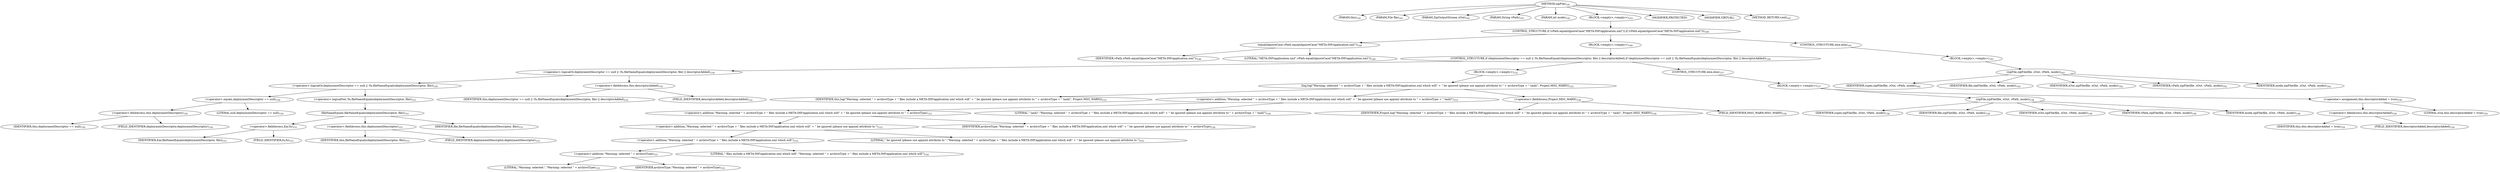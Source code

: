 digraph "zipFile" {  
"140" [label = <(METHOD,zipFile)<SUB>141</SUB>> ]
"13" [label = <(PARAM,this)<SUB>141</SUB>> ]
"141" [label = <(PARAM,File file)<SUB>141</SUB>> ]
"142" [label = <(PARAM,ZipOutputStream zOut)<SUB>141</SUB>> ]
"143" [label = <(PARAM,String vPath)<SUB>141</SUB>> ]
"144" [label = <(PARAM,int mode)<SUB>142</SUB>> ]
"145" [label = <(BLOCK,&lt;empty&gt;,&lt;empty&gt;)<SUB>143</SUB>> ]
"146" [label = <(CONTROL_STRUCTURE,if (vPath.equalsIgnoreCase(&quot;META-INF/application.xml&quot;)),if (vPath.equalsIgnoreCase(&quot;META-INF/application.xml&quot;)))<SUB>149</SUB>> ]
"147" [label = <(equalsIgnoreCase,vPath.equalsIgnoreCase(&quot;META-INF/application.xml&quot;))<SUB>149</SUB>> ]
"148" [label = <(IDENTIFIER,vPath,vPath.equalsIgnoreCase(&quot;META-INF/application.xml&quot;))<SUB>149</SUB>> ]
"149" [label = <(LITERAL,&quot;META-INF/application.xml&quot;,vPath.equalsIgnoreCase(&quot;META-INF/application.xml&quot;))<SUB>149</SUB>> ]
"150" [label = <(BLOCK,&lt;empty&gt;,&lt;empty&gt;)<SUB>149</SUB>> ]
"151" [label = <(CONTROL_STRUCTURE,if (deploymentDescriptor == null || !fu.fileNameEquals(deploymentDescriptor, file) || descriptorAdded),if (deploymentDescriptor == null || !fu.fileNameEquals(deploymentDescriptor, file) || descriptorAdded))<SUB>150</SUB>> ]
"152" [label = <(&lt;operator&gt;.logicalOr,deploymentDescriptor == null || !fu.fileNameEquals(deploymentDescriptor, file) || descriptorAdded)<SUB>150</SUB>> ]
"153" [label = <(&lt;operator&gt;.logicalOr,deploymentDescriptor == null || !fu.fileNameEquals(deploymentDescriptor, file))<SUB>150</SUB>> ]
"154" [label = <(&lt;operator&gt;.equals,deploymentDescriptor == null)<SUB>150</SUB>> ]
"155" [label = <(&lt;operator&gt;.fieldAccess,this.deploymentDescriptor)<SUB>150</SUB>> ]
"156" [label = <(IDENTIFIER,this,deploymentDescriptor == null)<SUB>150</SUB>> ]
"157" [label = <(FIELD_IDENTIFIER,deploymentDescriptor,deploymentDescriptor)<SUB>150</SUB>> ]
"158" [label = <(LITERAL,null,deploymentDescriptor == null)<SUB>150</SUB>> ]
"159" [label = <(&lt;operator&gt;.logicalNot,!fu.fileNameEquals(deploymentDescriptor, file))<SUB>151</SUB>> ]
"160" [label = <(fileNameEquals,fileNameEquals(deploymentDescriptor, file))<SUB>151</SUB>> ]
"161" [label = <(&lt;operator&gt;.fieldAccess,Ear.fu)<SUB>151</SUB>> ]
"162" [label = <(IDENTIFIER,Ear,fileNameEquals(deploymentDescriptor, file))<SUB>151</SUB>> ]
"163" [label = <(FIELD_IDENTIFIER,fu,fu)<SUB>151</SUB>> ]
"164" [label = <(&lt;operator&gt;.fieldAccess,this.deploymentDescriptor)<SUB>151</SUB>> ]
"165" [label = <(IDENTIFIER,this,fileNameEquals(deploymentDescriptor, file))<SUB>151</SUB>> ]
"166" [label = <(FIELD_IDENTIFIER,deploymentDescriptor,deploymentDescriptor)<SUB>151</SUB>> ]
"167" [label = <(IDENTIFIER,file,fileNameEquals(deploymentDescriptor, file))<SUB>151</SUB>> ]
"168" [label = <(&lt;operator&gt;.fieldAccess,this.descriptorAdded)<SUB>152</SUB>> ]
"169" [label = <(IDENTIFIER,this,deploymentDescriptor == null || !fu.fileNameEquals(deploymentDescriptor, file) || descriptorAdded)<SUB>152</SUB>> ]
"170" [label = <(FIELD_IDENTIFIER,descriptorAdded,descriptorAdded)<SUB>152</SUB>> ]
"171" [label = <(BLOCK,&lt;empty&gt;,&lt;empty&gt;)<SUB>152</SUB>> ]
"172" [label = <(log,log(&quot;Warning: selected &quot; + archiveType + &quot; files include a META-INF/application.xml which will&quot; + &quot; be ignored (please use appxml attribute to &quot; + archiveType + &quot; task)&quot;, Project.MSG_WARN))<SUB>153</SUB>> ]
"12" [label = <(IDENTIFIER,this,log(&quot;Warning: selected &quot; + archiveType + &quot; files include a META-INF/application.xml which will&quot; + &quot; be ignored (please use appxml attribute to &quot; + archiveType + &quot; task)&quot;, Project.MSG_WARN))<SUB>153</SUB>> ]
"173" [label = <(&lt;operator&gt;.addition,&quot;Warning: selected &quot; + archiveType + &quot; files include a META-INF/application.xml which will&quot; + &quot; be ignored (please use appxml attribute to &quot; + archiveType + &quot; task)&quot;)<SUB>153</SUB>> ]
"174" [label = <(&lt;operator&gt;.addition,&quot;Warning: selected &quot; + archiveType + &quot; files include a META-INF/application.xml which will&quot; + &quot; be ignored (please use appxml attribute to &quot; + archiveType)<SUB>153</SUB>> ]
"175" [label = <(&lt;operator&gt;.addition,&quot;Warning: selected &quot; + archiveType + &quot; files include a META-INF/application.xml which will&quot; + &quot; be ignored (please use appxml attribute to &quot;)<SUB>153</SUB>> ]
"176" [label = <(&lt;operator&gt;.addition,&quot;Warning: selected &quot; + archiveType + &quot; files include a META-INF/application.xml which will&quot;)<SUB>153</SUB>> ]
"177" [label = <(&lt;operator&gt;.addition,&quot;Warning: selected &quot; + archiveType)<SUB>153</SUB>> ]
"178" [label = <(LITERAL,&quot;Warning: selected &quot;,&quot;Warning: selected &quot; + archiveType)<SUB>153</SUB>> ]
"179" [label = <(IDENTIFIER,archiveType,&quot;Warning: selected &quot; + archiveType)<SUB>153</SUB>> ]
"180" [label = <(LITERAL,&quot; files include a META-INF/application.xml which will&quot;,&quot;Warning: selected &quot; + archiveType + &quot; files include a META-INF/application.xml which will&quot;)<SUB>154</SUB>> ]
"181" [label = <(LITERAL,&quot; be ignored (please use appxml attribute to &quot;,&quot;Warning: selected &quot; + archiveType + &quot; files include a META-INF/application.xml which will&quot; + &quot; be ignored (please use appxml attribute to &quot;)<SUB>155</SUB>> ]
"182" [label = <(IDENTIFIER,archiveType,&quot;Warning: selected &quot; + archiveType + &quot; files include a META-INF/application.xml which will&quot; + &quot; be ignored (please use appxml attribute to &quot; + archiveType)<SUB>156</SUB>> ]
"183" [label = <(LITERAL,&quot; task)&quot;,&quot;Warning: selected &quot; + archiveType + &quot; files include a META-INF/application.xml which will&quot; + &quot; be ignored (please use appxml attribute to &quot; + archiveType + &quot; task)&quot;)<SUB>156</SUB>> ]
"184" [label = <(&lt;operator&gt;.fieldAccess,Project.MSG_WARN)<SUB>156</SUB>> ]
"185" [label = <(IDENTIFIER,Project,log(&quot;Warning: selected &quot; + archiveType + &quot; files include a META-INF/application.xml which will&quot; + &quot; be ignored (please use appxml attribute to &quot; + archiveType + &quot; task)&quot;, Project.MSG_WARN))<SUB>156</SUB>> ]
"186" [label = <(FIELD_IDENTIFIER,MSG_WARN,MSG_WARN)<SUB>156</SUB>> ]
"187" [label = <(CONTROL_STRUCTURE,else,else)<SUB>157</SUB>> ]
"188" [label = <(BLOCK,&lt;empty&gt;,&lt;empty&gt;)<SUB>157</SUB>> ]
"189" [label = <(zipFile,zipFile(file, zOut, vPath, mode))<SUB>158</SUB>> ]
"190" [label = <(IDENTIFIER,super,zipFile(file, zOut, vPath, mode))<SUB>158</SUB>> ]
"191" [label = <(IDENTIFIER,file,zipFile(file, zOut, vPath, mode))<SUB>158</SUB>> ]
"192" [label = <(IDENTIFIER,zOut,zipFile(file, zOut, vPath, mode))<SUB>158</SUB>> ]
"193" [label = <(IDENTIFIER,vPath,zipFile(file, zOut, vPath, mode))<SUB>158</SUB>> ]
"194" [label = <(IDENTIFIER,mode,zipFile(file, zOut, vPath, mode))<SUB>158</SUB>> ]
"195" [label = <(&lt;operator&gt;.assignment,this.descriptorAdded = true)<SUB>159</SUB>> ]
"196" [label = <(&lt;operator&gt;.fieldAccess,this.descriptorAdded)<SUB>159</SUB>> ]
"197" [label = <(IDENTIFIER,this,this.descriptorAdded = true)<SUB>159</SUB>> ]
"198" [label = <(FIELD_IDENTIFIER,descriptorAdded,descriptorAdded)<SUB>159</SUB>> ]
"199" [label = <(LITERAL,true,this.descriptorAdded = true)<SUB>159</SUB>> ]
"200" [label = <(CONTROL_STRUCTURE,else,else)<SUB>161</SUB>> ]
"201" [label = <(BLOCK,&lt;empty&gt;,&lt;empty&gt;)<SUB>161</SUB>> ]
"202" [label = <(zipFile,zipFile(file, zOut, vPath, mode))<SUB>162</SUB>> ]
"203" [label = <(IDENTIFIER,super,zipFile(file, zOut, vPath, mode))<SUB>162</SUB>> ]
"204" [label = <(IDENTIFIER,file,zipFile(file, zOut, vPath, mode))<SUB>162</SUB>> ]
"205" [label = <(IDENTIFIER,zOut,zipFile(file, zOut, vPath, mode))<SUB>162</SUB>> ]
"206" [label = <(IDENTIFIER,vPath,zipFile(file, zOut, vPath, mode))<SUB>162</SUB>> ]
"207" [label = <(IDENTIFIER,mode,zipFile(file, zOut, vPath, mode))<SUB>162</SUB>> ]
"208" [label = <(MODIFIER,PROTECTED)> ]
"209" [label = <(MODIFIER,VIRTUAL)> ]
"210" [label = <(METHOD_RETURN,void)<SUB>141</SUB>> ]
  "140" -> "13" 
  "140" -> "141" 
  "140" -> "142" 
  "140" -> "143" 
  "140" -> "144" 
  "140" -> "145" 
  "140" -> "208" 
  "140" -> "209" 
  "140" -> "210" 
  "145" -> "146" 
  "146" -> "147" 
  "146" -> "150" 
  "146" -> "200" 
  "147" -> "148" 
  "147" -> "149" 
  "150" -> "151" 
  "151" -> "152" 
  "151" -> "171" 
  "151" -> "187" 
  "152" -> "153" 
  "152" -> "168" 
  "153" -> "154" 
  "153" -> "159" 
  "154" -> "155" 
  "154" -> "158" 
  "155" -> "156" 
  "155" -> "157" 
  "159" -> "160" 
  "160" -> "161" 
  "160" -> "164" 
  "160" -> "167" 
  "161" -> "162" 
  "161" -> "163" 
  "164" -> "165" 
  "164" -> "166" 
  "168" -> "169" 
  "168" -> "170" 
  "171" -> "172" 
  "172" -> "12" 
  "172" -> "173" 
  "172" -> "184" 
  "173" -> "174" 
  "173" -> "183" 
  "174" -> "175" 
  "174" -> "182" 
  "175" -> "176" 
  "175" -> "181" 
  "176" -> "177" 
  "176" -> "180" 
  "177" -> "178" 
  "177" -> "179" 
  "184" -> "185" 
  "184" -> "186" 
  "187" -> "188" 
  "188" -> "189" 
  "188" -> "195" 
  "189" -> "190" 
  "189" -> "191" 
  "189" -> "192" 
  "189" -> "193" 
  "189" -> "194" 
  "195" -> "196" 
  "195" -> "199" 
  "196" -> "197" 
  "196" -> "198" 
  "200" -> "201" 
  "201" -> "202" 
  "202" -> "203" 
  "202" -> "204" 
  "202" -> "205" 
  "202" -> "206" 
  "202" -> "207" 
}
